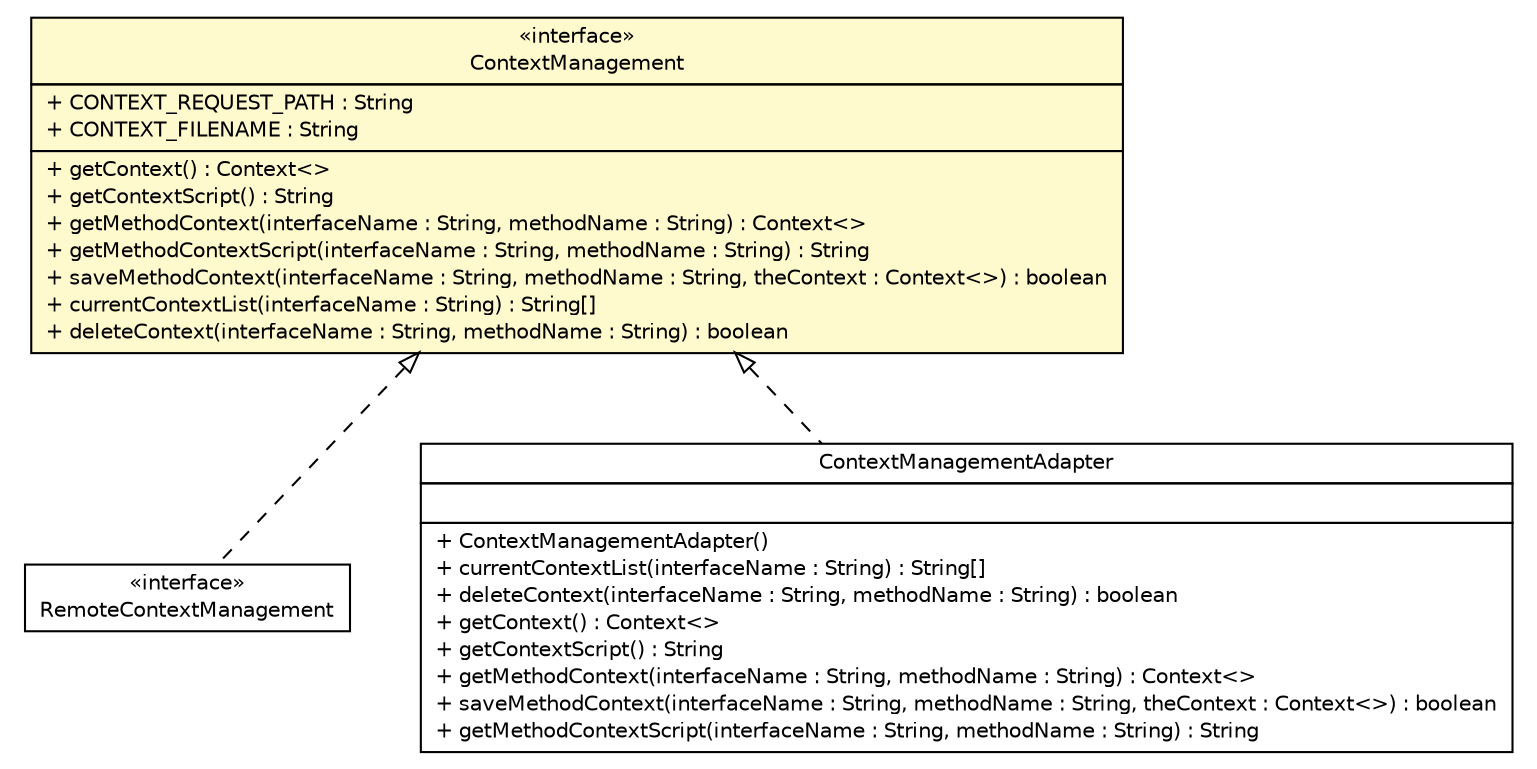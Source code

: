#!/usr/local/bin/dot
#
# Class diagram 
# Generated by UMLGraph version R5_6 (http://www.umlgraph.org/)
#

digraph G {
	edge [fontname="Helvetica",fontsize=10,labelfontname="Helvetica",labelfontsize=10];
	node [fontname="Helvetica",fontsize=10,shape=plaintext];
	nodesep=0.25;
	ranksep=0.5;
	// sorcer.core.RemoteContextManagement
	c103277 [label=<<table title="sorcer.core.RemoteContextManagement" border="0" cellborder="1" cellspacing="0" cellpadding="2" port="p" href="./RemoteContextManagement.html">
		<tr><td><table border="0" cellspacing="0" cellpadding="1">
<tr><td align="center" balign="center"> &#171;interface&#187; </td></tr>
<tr><td align="center" balign="center"> RemoteContextManagement </td></tr>
		</table></td></tr>
		</table>>, URL="./RemoteContextManagement.html", fontname="Helvetica", fontcolor="black", fontsize=10.0];
	// sorcer.core.ContextManagement
	c103282 [label=<<table title="sorcer.core.ContextManagement" border="0" cellborder="1" cellspacing="0" cellpadding="2" port="p" bgcolor="lemonChiffon" href="./ContextManagement.html">
		<tr><td><table border="0" cellspacing="0" cellpadding="1">
<tr><td align="center" balign="center"> &#171;interface&#187; </td></tr>
<tr><td align="center" balign="center"> ContextManagement </td></tr>
		</table></td></tr>
		<tr><td><table border="0" cellspacing="0" cellpadding="1">
<tr><td align="left" balign="left"> + CONTEXT_REQUEST_PATH : String </td></tr>
<tr><td align="left" balign="left"> + CONTEXT_FILENAME : String </td></tr>
		</table></td></tr>
		<tr><td><table border="0" cellspacing="0" cellpadding="1">
<tr><td align="left" balign="left"> + getContext() : Context&lt;&gt; </td></tr>
<tr><td align="left" balign="left"> + getContextScript() : String </td></tr>
<tr><td align="left" balign="left"> + getMethodContext(interfaceName : String, methodName : String) : Context&lt;&gt; </td></tr>
<tr><td align="left" balign="left"> + getMethodContextScript(interfaceName : String, methodName : String) : String </td></tr>
<tr><td align="left" balign="left"> + saveMethodContext(interfaceName : String, methodName : String, theContext : Context&lt;&gt;) : boolean </td></tr>
<tr><td align="left" balign="left"> + currentContextList(interfaceName : String) : String[] </td></tr>
<tr><td align="left" balign="left"> + deleteContext(interfaceName : String, methodName : String) : boolean </td></tr>
		</table></td></tr>
		</table>>, URL="./ContextManagement.html", fontname="Helvetica", fontcolor="black", fontsize=10.0];
	// sorcer.core.context.ContextManagementAdapter
	c103339 [label=<<table title="sorcer.core.context.ContextManagementAdapter" border="0" cellborder="1" cellspacing="0" cellpadding="2" port="p" href="./context/ContextManagementAdapter.html">
		<tr><td><table border="0" cellspacing="0" cellpadding="1">
<tr><td align="center" balign="center"> ContextManagementAdapter </td></tr>
		</table></td></tr>
		<tr><td><table border="0" cellspacing="0" cellpadding="1">
<tr><td align="left" balign="left">  </td></tr>
		</table></td></tr>
		<tr><td><table border="0" cellspacing="0" cellpadding="1">
<tr><td align="left" balign="left"> + ContextManagementAdapter() </td></tr>
<tr><td align="left" balign="left"> + currentContextList(interfaceName : String) : String[] </td></tr>
<tr><td align="left" balign="left"> + deleteContext(interfaceName : String, methodName : String) : boolean </td></tr>
<tr><td align="left" balign="left"> + getContext() : Context&lt;&gt; </td></tr>
<tr><td align="left" balign="left"> + getContextScript() : String </td></tr>
<tr><td align="left" balign="left"> + getMethodContext(interfaceName : String, methodName : String) : Context&lt;&gt; </td></tr>
<tr><td align="left" balign="left"> + saveMethodContext(interfaceName : String, methodName : String, theContext : Context&lt;&gt;) : boolean </td></tr>
<tr><td align="left" balign="left"> + getMethodContextScript(interfaceName : String, methodName : String) : String </td></tr>
		</table></td></tr>
		</table>>, URL="./context/ContextManagementAdapter.html", fontname="Helvetica", fontcolor="black", fontsize=10.0];
	//sorcer.core.RemoteContextManagement implements sorcer.core.ContextManagement
	c103282:p -> c103277:p [dir=back,arrowtail=empty,style=dashed];
	//sorcer.core.context.ContextManagementAdapter implements sorcer.core.ContextManagement
	c103282:p -> c103339:p [dir=back,arrowtail=empty,style=dashed];
}

